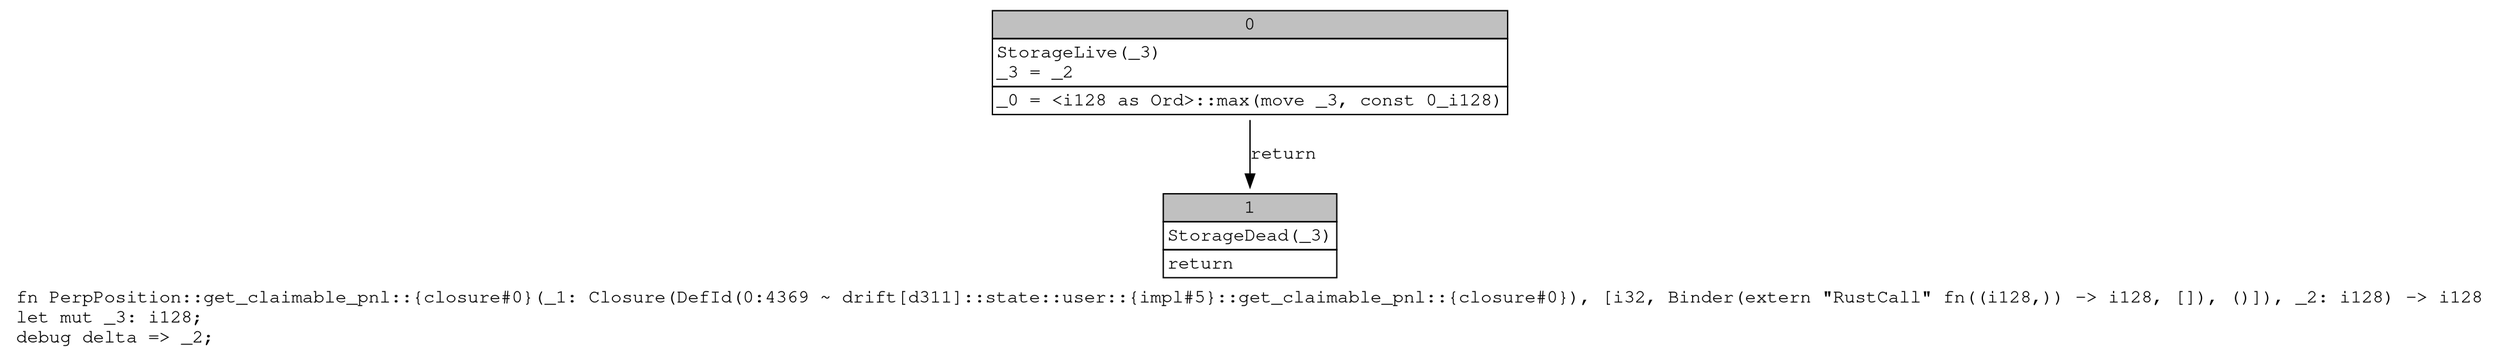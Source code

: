 digraph Mir_0_4369 {
    graph [fontname="Courier, monospace"];
    node [fontname="Courier, monospace"];
    edge [fontname="Courier, monospace"];
    label=<fn PerpPosition::get_claimable_pnl::{closure#0}(_1: Closure(DefId(0:4369 ~ drift[d311]::state::user::{impl#5}::get_claimable_pnl::{closure#0}), [i32, Binder(extern &quot;RustCall&quot; fn((i128,)) -&gt; i128, []), ()]), _2: i128) -&gt; i128<br align="left"/>let mut _3: i128;<br align="left"/>debug delta =&gt; _2;<br align="left"/>>;
    bb0__0_4369 [shape="none", label=<<table border="0" cellborder="1" cellspacing="0"><tr><td bgcolor="gray" align="center" colspan="1">0</td></tr><tr><td align="left" balign="left">StorageLive(_3)<br/>_3 = _2<br/></td></tr><tr><td align="left">_0 = &lt;i128 as Ord&gt;::max(move _3, const 0_i128)</td></tr></table>>];
    bb1__0_4369 [shape="none", label=<<table border="0" cellborder="1" cellspacing="0"><tr><td bgcolor="gray" align="center" colspan="1">1</td></tr><tr><td align="left" balign="left">StorageDead(_3)<br/></td></tr><tr><td align="left">return</td></tr></table>>];
    bb0__0_4369 -> bb1__0_4369 [label="return"];
}
